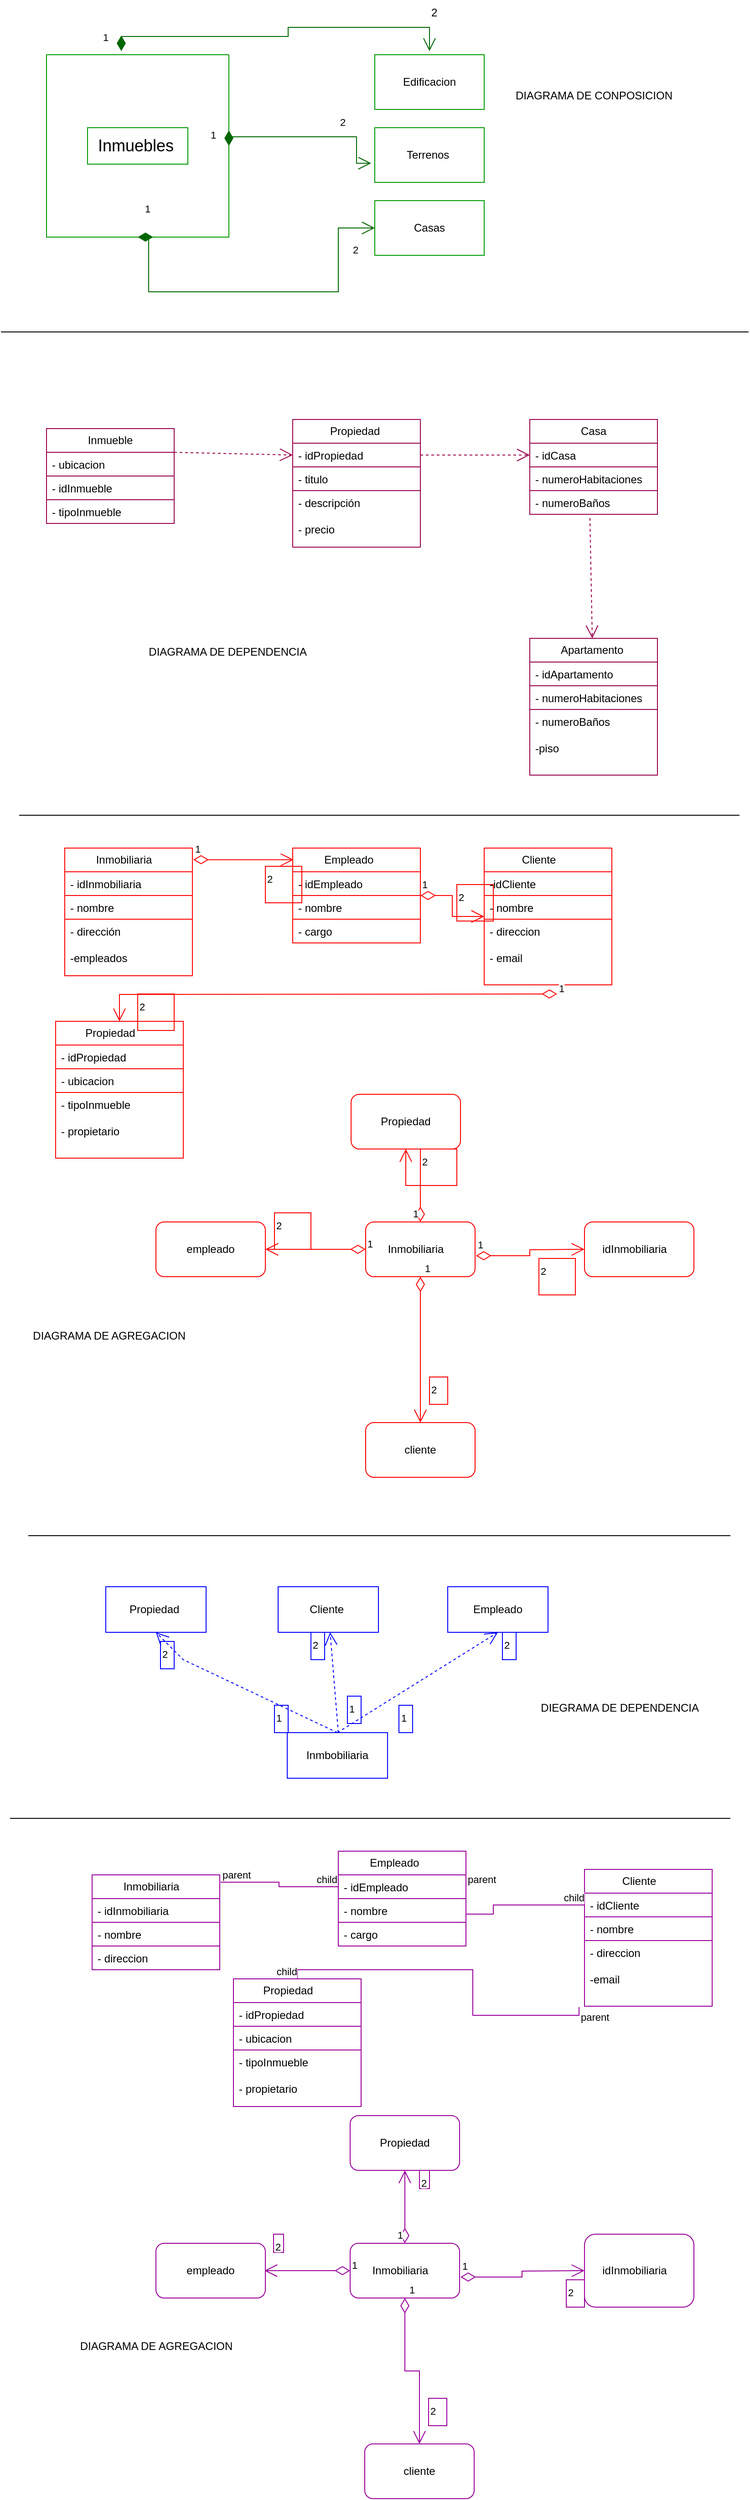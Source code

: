<mxfile version="21.5.2" type="google">
  <diagram name="Página-1" id="6_TzJqCMUs0hPj9omvHc">
    <mxGraphModel grid="1" page="1" gridSize="10" guides="1" tooltips="1" connect="1" arrows="1" fold="1" pageScale="1" pageWidth="827" pageHeight="1169" math="0" shadow="0">
      <root>
        <mxCell id="0" />
        <mxCell id="1" parent="0" />
        <mxCell id="9qOrJQhXBylwTHdZU7yv-4" value="" style="swimlane;startSize=0;fillColor=#FFFFFF;strokeColor=#009900;" vertex="1" parent="1">
          <mxGeometry x="50" y="60" width="200" height="200" as="geometry" />
        </mxCell>
        <mxCell id="9qOrJQhXBylwTHdZU7yv-5" value="&lt;font style=&quot;font-size: 18px;&quot;&gt;Inmuebles&amp;nbsp;&lt;/font&gt;" style="text;html=1;align=center;verticalAlign=middle;resizable=0;points=[];autosize=1;strokeColor=#009900;fillColor=#FFFFFF;" vertex="1" parent="9qOrJQhXBylwTHdZU7yv-4">
          <mxGeometry x="45" y="80" width="110" height="40" as="geometry" />
        </mxCell>
        <mxCell id="9qOrJQhXBylwTHdZU7yv-8" value="Edificacion" style="rounded=0;whiteSpace=wrap;html=1;fillColor=#FFFFFF;strokeColor=#009900;" vertex="1" parent="1">
          <mxGeometry x="410" y="60" width="120" height="60" as="geometry" />
        </mxCell>
        <mxCell id="9qOrJQhXBylwTHdZU7yv-9" value="Terrenos&amp;nbsp;" style="rounded=0;whiteSpace=wrap;html=1;fillColor=#FFFFFF;strokeColor=#009900;" vertex="1" parent="1">
          <mxGeometry x="410" y="140" width="120" height="60" as="geometry" />
        </mxCell>
        <mxCell id="9qOrJQhXBylwTHdZU7yv-11" value="Casas" style="rounded=0;whiteSpace=wrap;html=1;fillColor=#FFFFFF;strokeColor=#009900;" vertex="1" parent="1">
          <mxGeometry x="410" y="220" width="120" height="60" as="geometry" />
        </mxCell>
        <mxCell id="9qOrJQhXBylwTHdZU7yv-14" value="1" style="endArrow=open;html=1;endSize=12;startArrow=diamondThin;startSize=14;startFill=1;edgeStyle=orthogonalEdgeStyle;align=left;verticalAlign=bottom;rounded=0;exitX=0.41;exitY=-0.02;exitDx=0;exitDy=0;exitPerimeter=0;fillColor=#00FF00;strokeColor=#006600;" edge="1" parent="1" source="9qOrJQhXBylwTHdZU7yv-4">
          <mxGeometry x="-0.969" y="22" relative="1" as="geometry">
            <mxPoint x="220" y="50" as="sourcePoint" />
            <mxPoint x="470" y="56" as="targetPoint" />
            <Array as="points">
              <mxPoint x="132" y="40" />
              <mxPoint x="315" y="40" />
              <mxPoint x="315" y="30" />
              <mxPoint x="470" y="30" />
            </Array>
            <mxPoint as="offset" />
          </mxGeometry>
        </mxCell>
        <mxCell id="9qOrJQhXBylwTHdZU7yv-17" value="2" style="text;whiteSpace=wrap;html=1;" vertex="1" parent="1">
          <mxGeometry x="470" width="40" height="40" as="geometry" />
        </mxCell>
        <mxCell id="9qOrJQhXBylwTHdZU7yv-20" value="1" style="endArrow=open;html=1;endSize=12;startArrow=diamondThin;startSize=14;startFill=1;edgeStyle=orthogonalEdgeStyle;align=left;verticalAlign=bottom;rounded=0;exitX=1;exitY=0.5;exitDx=0;exitDy=0;fillColor=#00FF00;strokeColor=#006600;entryX=-0.033;entryY=0.65;entryDx=0;entryDy=0;entryPerimeter=0;" edge="1" parent="1" source="9qOrJQhXBylwTHdZU7yv-4" target="9qOrJQhXBylwTHdZU7yv-9">
          <mxGeometry x="-0.969" y="22" relative="1" as="geometry">
            <mxPoint x="142" y="66" as="sourcePoint" />
            <mxPoint x="480" y="66" as="targetPoint" />
            <Array as="points">
              <mxPoint x="250" y="150" />
              <mxPoint x="390" y="150" />
              <mxPoint x="390" y="179" />
            </Array>
            <mxPoint as="offset" />
          </mxGeometry>
        </mxCell>
        <mxCell id="9qOrJQhXBylwTHdZU7yv-22" value="1" style="endArrow=open;html=1;endSize=12;startArrow=diamondThin;startSize=14;startFill=1;edgeStyle=orthogonalEdgeStyle;align=left;verticalAlign=bottom;rounded=0;exitX=0.5;exitY=1;exitDx=0;exitDy=0;fillColor=#00FF00;strokeColor=#006600;entryX=0;entryY=0.5;entryDx=0;entryDy=0;" edge="1" parent="1" source="9qOrJQhXBylwTHdZU7yv-4" target="9qOrJQhXBylwTHdZU7yv-11">
          <mxGeometry x="-0.969" y="22" relative="1" as="geometry">
            <mxPoint x="162" y="86" as="sourcePoint" />
            <mxPoint x="500" y="86" as="targetPoint" />
            <Array as="points">
              <mxPoint x="162" y="260" />
              <mxPoint x="162" y="320" />
              <mxPoint x="370" y="320" />
              <mxPoint x="370" y="250" />
            </Array>
            <mxPoint as="offset" />
          </mxGeometry>
        </mxCell>
        <mxCell id="9qOrJQhXBylwTHdZU7yv-24" value="&lt;span style=&quot;color: rgb(0, 0, 0); font-family: Helvetica; font-size: 11px; font-style: normal; font-variant-ligatures: normal; font-variant-caps: normal; font-weight: 400; letter-spacing: normal; orphans: 2; text-align: left; text-indent: 0px; text-transform: none; widows: 2; word-spacing: 0px; -webkit-text-stroke-width: 0px; background-color: rgb(255, 255, 255); text-decoration-thickness: initial; text-decoration-style: initial; text-decoration-color: initial; float: none; display: inline !important;&quot;&gt;2&lt;/span&gt;" style="text;whiteSpace=wrap;html=1;" vertex="1" parent="1">
          <mxGeometry x="370" y="120" width="40" height="40" as="geometry" />
        </mxCell>
        <mxCell id="9qOrJQhXBylwTHdZU7yv-25" value="&lt;span style=&quot;color: rgb(0, 0, 0); font-family: Helvetica; font-size: 11px; font-style: normal; font-variant-ligatures: normal; font-variant-caps: normal; font-weight: 400; letter-spacing: normal; orphans: 2; text-align: left; text-indent: 0px; text-transform: none; widows: 2; word-spacing: 0px; -webkit-text-stroke-width: 0px; background-color: rgb(255, 255, 255); text-decoration-thickness: initial; text-decoration-style: initial; text-decoration-color: initial; float: none; display: inline !important;&quot;&gt;2&lt;/span&gt;" style="text;whiteSpace=wrap;html=1;" vertex="1" parent="1">
          <mxGeometry x="384" y="260" width="40" height="40" as="geometry" />
        </mxCell>
        <mxCell id="9qOrJQhXBylwTHdZU7yv-27" value="DIAGRAMA DE CONPOSICION" style="text;html=1;align=center;verticalAlign=middle;resizable=0;points=[];autosize=1;strokeColor=none;fillColor=none;" vertex="1" parent="1">
          <mxGeometry x="550" y="90" width="200" height="30" as="geometry" />
        </mxCell>
        <mxCell id="9qOrJQhXBylwTHdZU7yv-28" value="" style="line;strokeWidth=1;fillColor=none;align=left;verticalAlign=middle;spacingTop=-1;spacingLeft=3;spacingRight=3;rotatable=0;labelPosition=right;points=[];portConstraint=eastwest;strokeColor=inherit;" vertex="1" parent="1">
          <mxGeometry y="360" width="820" height="8" as="geometry" />
        </mxCell>
        <mxCell id="9qOrJQhXBylwTHdZU7yv-30" value="Inmueble" style="swimlane;fontStyle=0;childLayout=stackLayout;horizontal=1;startSize=26;fillColor=none;horizontalStack=0;resizeParent=1;resizeParentMax=0;resizeLast=0;collapsible=1;marginBottom=0;whiteSpace=wrap;html=1;strokeColor=#99004D;" vertex="1" parent="1">
          <mxGeometry x="50" y="470" width="140" height="104" as="geometry" />
        </mxCell>
        <mxCell id="9qOrJQhXBylwTHdZU7yv-31" value="-&amp;nbsp;ubicacion&amp;nbsp; &amp;nbsp; &amp;nbsp; &amp;nbsp;" style="text;strokeColor=#99004D;fillColor=none;align=left;verticalAlign=top;spacingLeft=4;spacingRight=4;overflow=hidden;rotatable=0;points=[[0,0.5],[1,0.5]];portConstraint=eastwest;whiteSpace=wrap;html=1;" vertex="1" parent="9qOrJQhXBylwTHdZU7yv-30">
          <mxGeometry y="26" width="140" height="26" as="geometry" />
        </mxCell>
        <mxCell id="9qOrJQhXBylwTHdZU7yv-32" value="-&amp;nbsp;idInmueble&amp;nbsp; &amp;nbsp; &amp;nbsp;&amp;nbsp;" style="text;strokeColor=#99004D;fillColor=none;align=left;verticalAlign=top;spacingLeft=4;spacingRight=4;overflow=hidden;rotatable=0;points=[[0,0.5],[1,0.5]];portConstraint=eastwest;whiteSpace=wrap;html=1;" vertex="1" parent="9qOrJQhXBylwTHdZU7yv-30">
          <mxGeometry y="52" width="140" height="26" as="geometry" />
        </mxCell>
        <mxCell id="9qOrJQhXBylwTHdZU7yv-33" value="-&amp;nbsp;tipoInmueble&amp;nbsp; &amp;nbsp;&amp;nbsp;" style="text;strokeColor=#99004D;fillColor=none;align=left;verticalAlign=top;spacingLeft=4;spacingRight=4;overflow=hidden;rotatable=0;points=[[0,0.5],[1,0.5]];portConstraint=eastwest;whiteSpace=wrap;html=1;" vertex="1" parent="9qOrJQhXBylwTHdZU7yv-30">
          <mxGeometry y="78" width="140" height="26" as="geometry" />
        </mxCell>
        <mxCell id="9qOrJQhXBylwTHdZU7yv-34" value="Propiedad&amp;nbsp;" style="swimlane;fontStyle=0;childLayout=stackLayout;horizontal=1;startSize=26;fillColor=none;horizontalStack=0;resizeParent=1;resizeParentMax=0;resizeLast=0;collapsible=1;marginBottom=0;whiteSpace=wrap;html=1;strokeColor=#99004D;" vertex="1" parent="1">
          <mxGeometry x="320" y="460" width="140" height="140" as="geometry" />
        </mxCell>
        <mxCell id="9qOrJQhXBylwTHdZU7yv-35" value="- idPropiedad" style="text;strokeColor=#99004D;fillColor=none;align=left;verticalAlign=top;spacingLeft=4;spacingRight=4;overflow=hidden;rotatable=0;points=[[0,0.5],[1,0.5]];portConstraint=eastwest;whiteSpace=wrap;html=1;" vertex="1" parent="9qOrJQhXBylwTHdZU7yv-34">
          <mxGeometry y="26" width="140" height="26" as="geometry" />
        </mxCell>
        <mxCell id="9qOrJQhXBylwTHdZU7yv-36" value="-&amp;nbsp;titulo&amp;nbsp; &amp;nbsp; &amp;nbsp; &amp;nbsp; &amp;nbsp;&amp;nbsp;" style="text;strokeColor=#99004D;fillColor=none;align=left;verticalAlign=top;spacingLeft=4;spacingRight=4;overflow=hidden;rotatable=0;points=[[0,0.5],[1,0.5]];portConstraint=eastwest;whiteSpace=wrap;html=1;" vertex="1" parent="9qOrJQhXBylwTHdZU7yv-34">
          <mxGeometry y="52" width="140" height="26" as="geometry" />
        </mxCell>
        <mxCell id="9qOrJQhXBylwTHdZU7yv-37" value="-&amp;nbsp;descripción&amp;nbsp; &amp;nbsp; &amp;nbsp;&lt;br&gt;&lt;br&gt;- precio" style="text;strokeColor=#99004D;fillColor=none;align=left;verticalAlign=top;spacingLeft=4;spacingRight=4;overflow=hidden;rotatable=0;points=[[0,0.5],[1,0.5]];portConstraint=eastwest;whiteSpace=wrap;html=1;" vertex="1" parent="9qOrJQhXBylwTHdZU7yv-34">
          <mxGeometry y="78" width="140" height="62" as="geometry" />
        </mxCell>
        <mxCell id="9qOrJQhXBylwTHdZU7yv-39" value="Casa" style="swimlane;fontStyle=0;childLayout=stackLayout;horizontal=1;startSize=26;fillColor=none;horizontalStack=0;resizeParent=1;resizeParentMax=0;resizeLast=0;collapsible=1;marginBottom=0;whiteSpace=wrap;html=1;strokeColor=#99004D;" vertex="1" parent="1">
          <mxGeometry x="580" y="460" width="140" height="104" as="geometry" />
        </mxCell>
        <mxCell id="9qOrJQhXBylwTHdZU7yv-40" value="- idCasa" style="text;strokeColor=#99004D;fillColor=none;align=left;verticalAlign=top;spacingLeft=4;spacingRight=4;overflow=hidden;rotatable=0;points=[[0,0.5],[1,0.5]];portConstraint=eastwest;whiteSpace=wrap;html=1;" vertex="1" parent="9qOrJQhXBylwTHdZU7yv-39">
          <mxGeometry y="26" width="140" height="26" as="geometry" />
        </mxCell>
        <mxCell id="9qOrJQhXBylwTHdZU7yv-41" value="-&amp;nbsp;numeroHabitaciones&amp;nbsp;" style="text;strokeColor=#99004D;fillColor=none;align=left;verticalAlign=top;spacingLeft=4;spacingRight=4;overflow=hidden;rotatable=0;points=[[0,0.5],[1,0.5]];portConstraint=eastwest;whiteSpace=wrap;html=1;" vertex="1" parent="9qOrJQhXBylwTHdZU7yv-39">
          <mxGeometry y="52" width="140" height="26" as="geometry" />
        </mxCell>
        <mxCell id="9qOrJQhXBylwTHdZU7yv-42" value="-&amp;nbsp;numeroBaños&amp;nbsp; &amp;nbsp; &amp;nbsp; &amp;nbsp;&amp;nbsp;" style="text;strokeColor=#99004D;fillColor=none;align=left;verticalAlign=top;spacingLeft=4;spacingRight=4;overflow=hidden;rotatable=0;points=[[0,0.5],[1,0.5]];portConstraint=eastwest;whiteSpace=wrap;html=1;" vertex="1" parent="9qOrJQhXBylwTHdZU7yv-39">
          <mxGeometry y="78" width="140" height="26" as="geometry" />
        </mxCell>
        <mxCell id="9qOrJQhXBylwTHdZU7yv-43" value="Apartamento&amp;nbsp;" style="swimlane;fontStyle=0;childLayout=stackLayout;horizontal=1;startSize=26;fillColor=none;horizontalStack=0;resizeParent=1;resizeParentMax=0;resizeLast=0;collapsible=1;marginBottom=0;whiteSpace=wrap;html=1;strokeColor=#99004D;" vertex="1" parent="1">
          <mxGeometry x="580" y="700" width="140" height="150" as="geometry" />
        </mxCell>
        <mxCell id="9qOrJQhXBylwTHdZU7yv-44" value="-&amp;nbsp;idApartamento&amp;nbsp; &amp;nbsp;" style="text;strokeColor=#99004D;fillColor=none;align=left;verticalAlign=top;spacingLeft=4;spacingRight=4;overflow=hidden;rotatable=0;points=[[0,0.5],[1,0.5]];portConstraint=eastwest;whiteSpace=wrap;html=1;" vertex="1" parent="9qOrJQhXBylwTHdZU7yv-43">
          <mxGeometry y="26" width="140" height="26" as="geometry" />
        </mxCell>
        <mxCell id="9qOrJQhXBylwTHdZU7yv-45" value="-&amp;nbsp;numeroHabitaciones&amp;nbsp;" style="text;strokeColor=#99004D;fillColor=none;align=left;verticalAlign=top;spacingLeft=4;spacingRight=4;overflow=hidden;rotatable=0;points=[[0,0.5],[1,0.5]];portConstraint=eastwest;whiteSpace=wrap;html=1;" vertex="1" parent="9qOrJQhXBylwTHdZU7yv-43">
          <mxGeometry y="52" width="140" height="26" as="geometry" />
        </mxCell>
        <mxCell id="9qOrJQhXBylwTHdZU7yv-46" value="-&amp;nbsp;numeroBaños&lt;br&gt;&amp;nbsp; &amp;nbsp; &amp;nbsp; &amp;nbsp;&amp;nbsp;&lt;br&gt;-piso" style="text;strokeColor=#99004D;fillColor=none;align=left;verticalAlign=top;spacingLeft=4;spacingRight=4;overflow=hidden;rotatable=0;points=[[0,0.5],[1,0.5]];portConstraint=eastwest;whiteSpace=wrap;html=1;" vertex="1" parent="9qOrJQhXBylwTHdZU7yv-43">
          <mxGeometry y="78" width="140" height="72" as="geometry" />
        </mxCell>
        <mxCell id="9qOrJQhXBylwTHdZU7yv-47" value="" style="endArrow=open;endSize=12;dashed=1;html=1;rounded=0;exitX=1;exitY=0.25;exitDx=0;exitDy=0;entryX=0;entryY=0.5;entryDx=0;entryDy=0;strokeColor=#99004D;" edge="1" parent="1" source="9qOrJQhXBylwTHdZU7yv-30" target="9qOrJQhXBylwTHdZU7yv-35">
          <mxGeometry width="160" relative="1" as="geometry">
            <mxPoint x="340" y="740" as="sourcePoint" />
            <mxPoint x="500" y="740" as="targetPoint" />
          </mxGeometry>
        </mxCell>
        <mxCell id="9qOrJQhXBylwTHdZU7yv-48" value="" style="endArrow=open;endSize=12;dashed=1;html=1;rounded=0;exitX=1;exitY=0.5;exitDx=0;exitDy=0;entryX=0;entryY=0.5;entryDx=0;entryDy=0;strokeColor=#99004D;" edge="1" parent="1" source="9qOrJQhXBylwTHdZU7yv-35" target="9qOrJQhXBylwTHdZU7yv-40">
          <mxGeometry width="160" relative="1" as="geometry">
            <mxPoint x="200" y="506" as="sourcePoint" />
            <mxPoint x="310" y="550" as="targetPoint" />
          </mxGeometry>
        </mxCell>
        <mxCell id="9qOrJQhXBylwTHdZU7yv-49" value="" style="endArrow=open;endSize=12;dashed=1;html=1;rounded=0;exitX=0.471;exitY=1.154;exitDx=0;exitDy=0;exitPerimeter=0;strokeColor=#99004D;" edge="1" parent="1" source="9qOrJQhXBylwTHdZU7yv-42" target="9qOrJQhXBylwTHdZU7yv-43">
          <mxGeometry width="160" relative="1" as="geometry">
            <mxPoint x="470" y="509" as="sourcePoint" />
            <mxPoint x="590" y="509" as="targetPoint" />
          </mxGeometry>
        </mxCell>
        <mxCell id="9qOrJQhXBylwTHdZU7yv-50" value="DIAGRAMA DE DEPENDENCIA&amp;nbsp;" style="text;html=1;align=center;verticalAlign=middle;resizable=0;points=[];autosize=1;strokeColor=none;fillColor=none;" vertex="1" parent="1">
          <mxGeometry x="150" y="700" width="200" height="30" as="geometry" />
        </mxCell>
        <mxCell id="9qOrJQhXBylwTHdZU7yv-51" value="" style="line;strokeWidth=1;fillColor=none;align=left;verticalAlign=middle;spacingTop=-1;spacingLeft=3;spacingRight=3;rotatable=0;labelPosition=right;points=[];portConstraint=eastwest;strokeColor=inherit;" vertex="1" parent="1">
          <mxGeometry x="20" y="890" width="790" height="8" as="geometry" />
        </mxCell>
        <mxCell id="9qOrJQhXBylwTHdZU7yv-52" value="Inmobiliaria&amp;nbsp; &amp;nbsp;" style="swimlane;fontStyle=0;childLayout=stackLayout;horizontal=1;startSize=26;fillColor=none;horizontalStack=0;resizeParent=1;resizeParentMax=0;resizeLast=0;collapsible=1;marginBottom=0;whiteSpace=wrap;html=1;strokeColor=#FF0000;" vertex="1" parent="1">
          <mxGeometry x="70" y="930" width="140" height="140" as="geometry" />
        </mxCell>
        <mxCell id="9qOrJQhXBylwTHdZU7yv-53" value="-&amp;nbsp;idInmobiliaria&amp;nbsp;&amp;nbsp;" style="text;strokeColor=#FF0000;fillColor=none;align=left;verticalAlign=top;spacingLeft=4;spacingRight=4;overflow=hidden;rotatable=0;points=[[0,0.5],[1,0.5]];portConstraint=eastwest;whiteSpace=wrap;html=1;" vertex="1" parent="9qOrJQhXBylwTHdZU7yv-52">
          <mxGeometry y="26" width="140" height="26" as="geometry" />
        </mxCell>
        <mxCell id="9qOrJQhXBylwTHdZU7yv-54" value="-&amp;nbsp;nombre&amp;nbsp; &amp;nbsp; &amp;nbsp; &amp;nbsp; &amp;nbsp;&amp;nbsp;" style="text;strokeColor=#FF0000;fillColor=none;align=left;verticalAlign=top;spacingLeft=4;spacingRight=4;overflow=hidden;rotatable=0;points=[[0,0.5],[1,0.5]];portConstraint=eastwest;whiteSpace=wrap;html=1;" vertex="1" parent="9qOrJQhXBylwTHdZU7yv-52">
          <mxGeometry y="52" width="140" height="26" as="geometry" />
        </mxCell>
        <mxCell id="9qOrJQhXBylwTHdZU7yv-55" value="-&amp;nbsp;dirección&amp;nbsp; &amp;nbsp;&lt;br&gt;&lt;br&gt;-empleados&amp;nbsp; &amp;nbsp;&amp;nbsp;" style="text;strokeColor=#FF0000;fillColor=none;align=left;verticalAlign=top;spacingLeft=4;spacingRight=4;overflow=hidden;rotatable=0;points=[[0,0.5],[1,0.5]];portConstraint=eastwest;whiteSpace=wrap;html=1;" vertex="1" parent="9qOrJQhXBylwTHdZU7yv-52">
          <mxGeometry y="78" width="140" height="62" as="geometry" />
        </mxCell>
        <mxCell id="9qOrJQhXBylwTHdZU7yv-56" value="Empleado&amp;nbsp; &amp;nbsp; &amp;nbsp;" style="swimlane;fontStyle=0;childLayout=stackLayout;horizontal=1;startSize=26;fillColor=none;horizontalStack=0;resizeParent=1;resizeParentMax=0;resizeLast=0;collapsible=1;marginBottom=0;whiteSpace=wrap;html=1;strokeColor=#FF0000;" vertex="1" parent="1">
          <mxGeometry x="320" y="930" width="140" height="104" as="geometry" />
        </mxCell>
        <mxCell id="9qOrJQhXBylwTHdZU7yv-57" value="-&amp;nbsp;idEmpleado&amp;nbsp; &amp;nbsp; &amp;nbsp;&amp;nbsp;" style="text;strokeColor=#FF0000;fillColor=none;align=left;verticalAlign=top;spacingLeft=4;spacingRight=4;overflow=hidden;rotatable=0;points=[[0,0.5],[1,0.5]];portConstraint=eastwest;whiteSpace=wrap;html=1;" vertex="1" parent="9qOrJQhXBylwTHdZU7yv-56">
          <mxGeometry y="26" width="140" height="26" as="geometry" />
        </mxCell>
        <mxCell id="9qOrJQhXBylwTHdZU7yv-58" value="- nombre" style="text;strokeColor=#FF0000;fillColor=none;align=left;verticalAlign=top;spacingLeft=4;spacingRight=4;overflow=hidden;rotatable=0;points=[[0,0.5],[1,0.5]];portConstraint=eastwest;whiteSpace=wrap;html=1;" vertex="1" parent="9qOrJQhXBylwTHdZU7yv-56">
          <mxGeometry y="52" width="140" height="26" as="geometry" />
        </mxCell>
        <mxCell id="9qOrJQhXBylwTHdZU7yv-59" value="- cargo&amp;nbsp;" style="text;strokeColor=#FF0000;fillColor=none;align=left;verticalAlign=top;spacingLeft=4;spacingRight=4;overflow=hidden;rotatable=0;points=[[0,0.5],[1,0.5]];portConstraint=eastwest;whiteSpace=wrap;html=1;" vertex="1" parent="9qOrJQhXBylwTHdZU7yv-56">
          <mxGeometry y="78" width="140" height="26" as="geometry" />
        </mxCell>
        <mxCell id="9qOrJQhXBylwTHdZU7yv-60" value="Cliente&amp;nbsp; &amp;nbsp; &amp;nbsp;&amp;nbsp;" style="swimlane;fontStyle=0;childLayout=stackLayout;horizontal=1;startSize=26;fillColor=none;horizontalStack=0;resizeParent=1;resizeParentMax=0;resizeLast=0;collapsible=1;marginBottom=0;whiteSpace=wrap;html=1;strokeColor=#FF0000;" vertex="1" parent="1">
          <mxGeometry x="530" y="930" width="140" height="150" as="geometry" />
        </mxCell>
        <mxCell id="9qOrJQhXBylwTHdZU7yv-61" value="-idCliente&amp;nbsp; &amp;nbsp; &amp;nbsp; &amp;nbsp;" style="text;strokeColor=#FF0000;fillColor=none;align=left;verticalAlign=top;spacingLeft=4;spacingRight=4;overflow=hidden;rotatable=0;points=[[0,0.5],[1,0.5]];portConstraint=eastwest;whiteSpace=wrap;html=1;" vertex="1" parent="9qOrJQhXBylwTHdZU7yv-60">
          <mxGeometry y="26" width="140" height="26" as="geometry" />
        </mxCell>
        <mxCell id="9qOrJQhXBylwTHdZU7yv-62" value="- nombre" style="text;strokeColor=#FF0000;fillColor=none;align=left;verticalAlign=top;spacingLeft=4;spacingRight=4;overflow=hidden;rotatable=0;points=[[0,0.5],[1,0.5]];portConstraint=eastwest;whiteSpace=wrap;html=1;" vertex="1" parent="9qOrJQhXBylwTHdZU7yv-60">
          <mxGeometry y="52" width="140" height="26" as="geometry" />
        </mxCell>
        <mxCell id="9qOrJQhXBylwTHdZU7yv-63" value="- direccion&lt;br&gt;&lt;br&gt;- email" style="text;strokeColor=#FF0000;fillColor=none;align=left;verticalAlign=top;spacingLeft=4;spacingRight=4;overflow=hidden;rotatable=0;points=[[0,0.5],[1,0.5]];portConstraint=eastwest;whiteSpace=wrap;html=1;" vertex="1" parent="9qOrJQhXBylwTHdZU7yv-60">
          <mxGeometry y="78" width="140" height="72" as="geometry" />
        </mxCell>
        <mxCell id="9qOrJQhXBylwTHdZU7yv-64" value="Propiedad&amp;nbsp; &amp;nbsp; &amp;nbsp;&amp;nbsp;" style="swimlane;fontStyle=0;childLayout=stackLayout;horizontal=1;startSize=26;fillColor=none;horizontalStack=0;resizeParent=1;resizeParentMax=0;resizeLast=0;collapsible=1;marginBottom=0;whiteSpace=wrap;html=1;strokeColor=#FF0000;" vertex="1" parent="1">
          <mxGeometry x="60" y="1120" width="140" height="150" as="geometry" />
        </mxCell>
        <mxCell id="9qOrJQhXBylwTHdZU7yv-65" value="-&amp;nbsp;idPropiedad&amp;nbsp; &amp;nbsp; &amp;nbsp;" style="text;strokeColor=#FF0000;fillColor=none;align=left;verticalAlign=top;spacingLeft=4;spacingRight=4;overflow=hidden;rotatable=0;points=[[0,0.5],[1,0.5]];portConstraint=eastwest;whiteSpace=wrap;html=1;" vertex="1" parent="9qOrJQhXBylwTHdZU7yv-64">
          <mxGeometry y="26" width="140" height="26" as="geometry" />
        </mxCell>
        <mxCell id="9qOrJQhXBylwTHdZU7yv-66" value="-&amp;nbsp;ubicacion&amp;nbsp; &amp;nbsp; &amp;nbsp; &amp;nbsp;" style="text;strokeColor=#FF0000;fillColor=none;align=left;verticalAlign=top;spacingLeft=4;spacingRight=4;overflow=hidden;rotatable=0;points=[[0,0.5],[1,0.5]];portConstraint=eastwest;whiteSpace=wrap;html=1;" vertex="1" parent="9qOrJQhXBylwTHdZU7yv-64">
          <mxGeometry y="52" width="140" height="26" as="geometry" />
        </mxCell>
        <mxCell id="9qOrJQhXBylwTHdZU7yv-67" value="-&amp;nbsp;tipoInmueble&amp;nbsp; &amp;nbsp;&amp;nbsp;&lt;br&gt;&lt;br&gt;-&amp;nbsp;propietario&amp;nbsp; &amp;nbsp; &amp;nbsp;" style="text;strokeColor=#FF0000;fillColor=none;align=left;verticalAlign=top;spacingLeft=4;spacingRight=4;overflow=hidden;rotatable=0;points=[[0,0.5],[1,0.5]];portConstraint=eastwest;whiteSpace=wrap;html=1;" vertex="1" parent="9qOrJQhXBylwTHdZU7yv-64">
          <mxGeometry y="78" width="140" height="72" as="geometry" />
        </mxCell>
        <mxCell id="9qOrJQhXBylwTHdZU7yv-68" value="Inmobiliaria&amp;nbsp; &amp;nbsp;" style="rounded=1;whiteSpace=wrap;html=1;strokeColor=#FF0000;" vertex="1" parent="1">
          <mxGeometry x="400" y="1340" width="120" height="60" as="geometry" />
        </mxCell>
        <mxCell id="9qOrJQhXBylwTHdZU7yv-69" value="empleado" style="rounded=1;whiteSpace=wrap;html=1;strokeColor=#FF0000;" vertex="1" parent="1">
          <mxGeometry x="170" y="1340" width="120" height="60" as="geometry" />
        </mxCell>
        <mxCell id="9qOrJQhXBylwTHdZU7yv-70" value="Propiedad" style="rounded=1;whiteSpace=wrap;html=1;strokeColor=#FF0000;" vertex="1" parent="1">
          <mxGeometry x="384" y="1200" width="120" height="60" as="geometry" />
        </mxCell>
        <mxCell id="9qOrJQhXBylwTHdZU7yv-71" value="cliente" style="rounded=1;whiteSpace=wrap;html=1;strokeColor=#FF0000;" vertex="1" parent="1">
          <mxGeometry x="400" y="1560" width="120" height="60" as="geometry" />
        </mxCell>
        <mxCell id="9qOrJQhXBylwTHdZU7yv-72" value="idInmobiliaria&amp;nbsp; &amp;nbsp;" style="rounded=1;whiteSpace=wrap;html=1;strokeColor=#FF0000;" vertex="1" parent="1">
          <mxGeometry x="640" y="1340" width="120" height="60" as="geometry" />
        </mxCell>
        <mxCell id="9qOrJQhXBylwTHdZU7yv-74" value="1" style="endArrow=open;html=1;endSize=12;startArrow=diamondThin;startSize=14;startFill=0;edgeStyle=orthogonalEdgeStyle;align=left;verticalAlign=bottom;rounded=0;entryX=0.5;entryY=1;entryDx=0;entryDy=0;exitX=0.5;exitY=0;exitDx=0;exitDy=0;strokeColor=#FF0000;" edge="1" parent="1" source="9qOrJQhXBylwTHdZU7yv-68" target="9qOrJQhXBylwTHdZU7yv-70">
          <mxGeometry x="-1" y="10" relative="1" as="geometry">
            <mxPoint x="460" y="1330" as="sourcePoint" />
            <mxPoint x="410" y="1380" as="targetPoint" />
            <mxPoint as="offset" />
          </mxGeometry>
        </mxCell>
        <mxCell id="9qOrJQhXBylwTHdZU7yv-75" value="1" style="endArrow=open;html=1;endSize=12;startArrow=diamondThin;startSize=14;startFill=0;edgeStyle=orthogonalEdgeStyle;align=left;verticalAlign=bottom;rounded=0;exitX=0.5;exitY=1;exitDx=0;exitDy=0;entryX=0.5;entryY=0;entryDx=0;entryDy=0;strokeColor=#FF0000;" edge="1" parent="1" source="9qOrJQhXBylwTHdZU7yv-68" target="9qOrJQhXBylwTHdZU7yv-71">
          <mxGeometry x="-1" y="3" relative="1" as="geometry">
            <mxPoint x="310" y="1405" as="sourcePoint" />
            <mxPoint x="460" y="1490" as="targetPoint" />
          </mxGeometry>
        </mxCell>
        <mxCell id="9qOrJQhXBylwTHdZU7yv-76" value="1" style="endArrow=open;html=1;endSize=12;startArrow=diamondThin;startSize=14;startFill=0;edgeStyle=orthogonalEdgeStyle;align=left;verticalAlign=bottom;rounded=0;exitX=1.008;exitY=0.617;exitDx=0;exitDy=0;exitPerimeter=0;strokeColor=#FF0000;" edge="1" parent="1" source="9qOrJQhXBylwTHdZU7yv-68">
          <mxGeometry x="-1" y="3" relative="1" as="geometry">
            <mxPoint x="320" y="1415" as="sourcePoint" />
            <mxPoint x="640" y="1370" as="targetPoint" />
          </mxGeometry>
        </mxCell>
        <mxCell id="9qOrJQhXBylwTHdZU7yv-78" value="&lt;span style=&quot;font-size: 11px; background-color: rgb(255, 255, 255);&quot;&gt;2&lt;/span&gt;" style="text;whiteSpace=wrap;html=1;strokeColor=#FF0000;" vertex="1" parent="1">
          <mxGeometry x="300" y="1330" width="40" height="40" as="geometry" />
        </mxCell>
        <mxCell id="9qOrJQhXBylwTHdZU7yv-79" value="&lt;span style=&quot;color: rgb(0, 0, 0); font-family: Helvetica; font-size: 11px; font-style: normal; font-variant-ligatures: normal; font-variant-caps: normal; font-weight: 400; letter-spacing: normal; orphans: 2; text-align: left; text-indent: 0px; text-transform: none; widows: 2; word-spacing: 0px; -webkit-text-stroke-width: 0px; background-color: rgb(255, 255, 255); text-decoration-thickness: initial; text-decoration-style: initial; text-decoration-color: initial; float: none; display: inline !important;&quot;&gt;2&lt;/span&gt;" style="text;whiteSpace=wrap;html=1;strokeColor=#FF0000;" vertex="1" parent="1">
          <mxGeometry x="460" y="1260" width="40" height="40" as="geometry" />
        </mxCell>
        <mxCell id="9qOrJQhXBylwTHdZU7yv-80" value="1" style="endArrow=open;html=1;endSize=12;startArrow=diamondThin;startSize=14;startFill=0;edgeStyle=orthogonalEdgeStyle;align=left;verticalAlign=bottom;rounded=0;entryX=1;entryY=0.5;entryDx=0;entryDy=0;exitX=0;exitY=0.5;exitDx=0;exitDy=0;strokeColor=#FF0000;" edge="1" parent="1" source="9qOrJQhXBylwTHdZU7yv-68" target="9qOrJQhXBylwTHdZU7yv-69">
          <mxGeometry x="-1" y="3" relative="1" as="geometry">
            <mxPoint x="380" y="1370" as="sourcePoint" />
            <mxPoint x="470" y="1570" as="targetPoint" />
          </mxGeometry>
        </mxCell>
        <mxCell id="9qOrJQhXBylwTHdZU7yv-82" value="&lt;span style=&quot;font-size: 11px; background-color: rgb(255, 255, 255);&quot;&gt;2&lt;/span&gt;" style="text;whiteSpace=wrap;html=1;strokeColor=#FF0000;" vertex="1" parent="1">
          <mxGeometry x="470" y="1510" width="20" height="30" as="geometry" />
        </mxCell>
        <mxCell id="9qOrJQhXBylwTHdZU7yv-83" value="&lt;span style=&quot;font-size: 11px; background-color: rgb(255, 255, 255);&quot;&gt;2&lt;/span&gt;" style="text;whiteSpace=wrap;html=1;strokeColor=#FF0000;" vertex="1" parent="1">
          <mxGeometry x="590" y="1380" width="40" height="40" as="geometry" />
        </mxCell>
        <mxCell id="9qOrJQhXBylwTHdZU7yv-85" value="1" style="endArrow=open;html=1;endSize=12;startArrow=diamondThin;startSize=14;startFill=0;edgeStyle=orthogonalEdgeStyle;align=left;verticalAlign=bottom;rounded=0;exitX=1.007;exitY=0.091;exitDx=0;exitDy=0;exitPerimeter=0;entryX=0.007;entryY=0.123;entryDx=0;entryDy=0;entryPerimeter=0;strokeColor=#FF0000;" edge="1" parent="1" source="9qOrJQhXBylwTHdZU7yv-52" target="9qOrJQhXBylwTHdZU7yv-56">
          <mxGeometry x="-1" y="3" relative="1" as="geometry">
            <mxPoint x="510" y="1050" as="sourcePoint" />
            <mxPoint x="670" y="1050" as="targetPoint" />
          </mxGeometry>
        </mxCell>
        <mxCell id="9qOrJQhXBylwTHdZU7yv-86" value="&lt;span style=&quot;color: rgb(0, 0, 0); font-family: Helvetica; font-size: 11px; font-style: normal; font-variant-ligatures: normal; font-variant-caps: normal; font-weight: 400; letter-spacing: normal; orphans: 2; text-align: left; text-indent: 0px; text-transform: none; widows: 2; word-spacing: 0px; -webkit-text-stroke-width: 0px; background-color: rgb(255, 255, 255); text-decoration-thickness: initial; text-decoration-style: initial; text-decoration-color: initial; float: none; display: inline !important;&quot;&gt;2&lt;/span&gt;" style="text;whiteSpace=wrap;html=1;strokeColor=#FF0000;" vertex="1" parent="1">
          <mxGeometry x="290" y="950" width="40" height="40" as="geometry" />
        </mxCell>
        <mxCell id="9qOrJQhXBylwTHdZU7yv-89" value="1" style="endArrow=open;html=1;endSize=12;startArrow=diamondThin;startSize=14;startFill=0;edgeStyle=orthogonalEdgeStyle;align=left;verticalAlign=bottom;rounded=0;strokeColor=#FF0000;" edge="1" parent="1" source="9qOrJQhXBylwTHdZU7yv-56" target="9qOrJQhXBylwTHdZU7yv-60">
          <mxGeometry x="-1" y="3" relative="1" as="geometry">
            <mxPoint x="480" y="950" as="sourcePoint" />
            <mxPoint x="331" y="953" as="targetPoint" />
          </mxGeometry>
        </mxCell>
        <mxCell id="9qOrJQhXBylwTHdZU7yv-90" value="&lt;span style=&quot;color: rgb(0, 0, 0); font-family: Helvetica; font-size: 11px; font-style: normal; font-variant-ligatures: normal; font-variant-caps: normal; font-weight: 400; letter-spacing: normal; orphans: 2; text-align: left; text-indent: 0px; text-transform: none; widows: 2; word-spacing: 0px; -webkit-text-stroke-width: 0px; background-color: rgb(255, 255, 255); text-decoration-thickness: initial; text-decoration-style: initial; text-decoration-color: initial; float: none; display: inline !important;&quot;&gt;2&lt;/span&gt;" style="text;whiteSpace=wrap;html=1;strokeColor=#FF0000;" vertex="1" parent="1">
          <mxGeometry x="500" y="970" width="40" height="40" as="geometry" />
        </mxCell>
        <mxCell id="9qOrJQhXBylwTHdZU7yv-91" value="1" style="endArrow=open;html=1;endSize=12;startArrow=diamondThin;startSize=14;startFill=0;edgeStyle=orthogonalEdgeStyle;align=left;verticalAlign=bottom;rounded=0;entryX=0.5;entryY=0;entryDx=0;entryDy=0;strokeColor=#FF0000;" edge="1" parent="1" target="9qOrJQhXBylwTHdZU7yv-64">
          <mxGeometry x="-1" y="3" relative="1" as="geometry">
            <mxPoint x="610" y="1090" as="sourcePoint" />
            <mxPoint x="331" y="953" as="targetPoint" />
          </mxGeometry>
        </mxCell>
        <mxCell id="9qOrJQhXBylwTHdZU7yv-92" value="&lt;span style=&quot;color: rgb(0, 0, 0); font-family: Helvetica; font-size: 11px; font-style: normal; font-variant-ligatures: normal; font-variant-caps: normal; font-weight: 400; letter-spacing: normal; orphans: 2; text-align: left; text-indent: 0px; text-transform: none; widows: 2; word-spacing: 0px; -webkit-text-stroke-width: 0px; background-color: rgb(255, 255, 255); text-decoration-thickness: initial; text-decoration-style: initial; text-decoration-color: initial; float: none; display: inline !important;&quot;&gt;2&lt;/span&gt;" style="text;whiteSpace=wrap;html=1;strokeColor=#FF0000;" vertex="1" parent="1">
          <mxGeometry x="150" y="1090" width="40" height="40" as="geometry" />
        </mxCell>
        <mxCell id="9qOrJQhXBylwTHdZU7yv-93" value="DIAGRAMA DE AGREGACION&amp;nbsp;" style="text;html=1;align=center;verticalAlign=middle;resizable=0;points=[];autosize=1;strokeColor=none;fillColor=none;" vertex="1" parent="1">
          <mxGeometry x="25" y="1450" width="190" height="30" as="geometry" />
        </mxCell>
        <mxCell id="9qOrJQhXBylwTHdZU7yv-94" value="" style="line;strokeWidth=1;fillColor=none;align=left;verticalAlign=middle;spacingTop=-1;spacingLeft=3;spacingRight=3;rotatable=0;labelPosition=right;points=[];portConstraint=eastwest;strokeColor=inherit;" vertex="1" parent="1">
          <mxGeometry x="30" y="1680" width="770" height="8" as="geometry" />
        </mxCell>
        <mxCell id="9qOrJQhXBylwTHdZU7yv-96" value="Cliente&amp;nbsp;" style="html=1;whiteSpace=wrap;strokeColor=#0000FF;" vertex="1" parent="1">
          <mxGeometry x="304" y="1740" width="110" height="50" as="geometry" />
        </mxCell>
        <mxCell id="9qOrJQhXBylwTHdZU7yv-98" value="Empleado" style="html=1;whiteSpace=wrap;strokeColor=#0000FF;" vertex="1" parent="1">
          <mxGeometry x="490" y="1740" width="110" height="50" as="geometry" />
        </mxCell>
        <mxCell id="9qOrJQhXBylwTHdZU7yv-99" value="Inmbobiliaria" style="html=1;whiteSpace=wrap;strokeColor=#0000FF;" vertex="1" parent="1">
          <mxGeometry x="314" y="1900" width="110" height="50" as="geometry" />
        </mxCell>
        <mxCell id="9qOrJQhXBylwTHdZU7yv-101" value="Propiedad&amp;nbsp;" style="html=1;whiteSpace=wrap;strokeColor=#0000FF;" vertex="1" parent="1">
          <mxGeometry x="115" y="1740" width="110" height="50" as="geometry" />
        </mxCell>
        <mxCell id="9qOrJQhXBylwTHdZU7yv-102" value="" style="endArrow=open;endSize=12;dashed=1;html=1;rounded=0;exitX=0.5;exitY=0;exitDx=0;exitDy=0;entryX=0.5;entryY=1;entryDx=0;entryDy=0;strokeColor=#0000FF;" edge="1" parent="1" source="9qOrJQhXBylwTHdZU7yv-99" target="9qOrJQhXBylwTHdZU7yv-101">
          <mxGeometry width="160" relative="1" as="geometry">
            <mxPoint x="510" y="1910" as="sourcePoint" />
            <mxPoint x="670" y="1910" as="targetPoint" />
            <Array as="points">
              <mxPoint x="200" y="1820" />
            </Array>
          </mxGeometry>
        </mxCell>
        <mxCell id="9qOrJQhXBylwTHdZU7yv-103" value="" style="endArrow=open;endSize=12;dashed=1;html=1;rounded=0;strokeColor=#0000FF;" edge="1" parent="1" target="9qOrJQhXBylwTHdZU7yv-96">
          <mxGeometry width="160" relative="1" as="geometry">
            <mxPoint x="370" y="1900" as="sourcePoint" />
            <mxPoint x="180" y="1800" as="targetPoint" />
          </mxGeometry>
        </mxCell>
        <mxCell id="9qOrJQhXBylwTHdZU7yv-104" value="" style="endArrow=open;endSize=12;dashed=1;html=1;rounded=0;entryX=0.5;entryY=1;entryDx=0;entryDy=0;exitX=0.5;exitY=0;exitDx=0;exitDy=0;strokeColor=#0000FF;" edge="1" parent="1" source="9qOrJQhXBylwTHdZU7yv-99" target="9qOrJQhXBylwTHdZU7yv-98">
          <mxGeometry width="160" relative="1" as="geometry">
            <mxPoint x="380" y="1870" as="sourcePoint" />
            <mxPoint x="190" y="1810" as="targetPoint" />
          </mxGeometry>
        </mxCell>
        <mxCell id="9qOrJQhXBylwTHdZU7yv-106" value="&lt;span style=&quot;font-size: 11px; background-color: rgb(255, 255, 255);&quot;&gt;2&lt;/span&gt;" style="text;whiteSpace=wrap;html=1;strokeColor=#0000FF;" vertex="1" parent="1">
          <mxGeometry x="175" y="1800" width="15" height="30" as="geometry" />
        </mxCell>
        <mxCell id="9qOrJQhXBylwTHdZU7yv-107" value="&lt;span style=&quot;font-size: 11px; background-color: rgb(255, 255, 255);&quot;&gt;2&lt;/span&gt;" style="text;whiteSpace=wrap;html=1;strokeColor=#0000FF;" vertex="1" parent="1">
          <mxGeometry x="340" y="1790" width="15" height="30" as="geometry" />
        </mxCell>
        <mxCell id="9qOrJQhXBylwTHdZU7yv-109" value="&lt;span style=&quot;font-size: 11px; background-color: rgb(255, 255, 255);&quot;&gt;2&lt;/span&gt;" style="text;whiteSpace=wrap;html=1;strokeColor=#0000FF;" vertex="1" parent="1">
          <mxGeometry x="550" y="1790" width="15" height="30" as="geometry" />
        </mxCell>
        <mxCell id="9qOrJQhXBylwTHdZU7yv-110" value="&lt;span style=&quot;font-size: 11px; background-color: rgb(255, 255, 255);&quot;&gt;1&lt;/span&gt;" style="text;whiteSpace=wrap;html=1;strokeColor=#0000FF;" vertex="1" parent="1">
          <mxGeometry x="436.5" y="1870" width="15" height="30" as="geometry" />
        </mxCell>
        <mxCell id="9qOrJQhXBylwTHdZU7yv-111" value="&lt;span style=&quot;font-size: 11px; background-color: rgb(255, 255, 255);&quot;&gt;1&lt;/span&gt;" style="text;whiteSpace=wrap;html=1;strokeColor=#0000FF;" vertex="1" parent="1">
          <mxGeometry x="380" y="1860" width="15" height="30" as="geometry" />
        </mxCell>
        <mxCell id="9qOrJQhXBylwTHdZU7yv-112" value="&lt;span style=&quot;font-size: 11px; background-color: rgb(255, 255, 255);&quot;&gt;1&lt;/span&gt;" style="text;whiteSpace=wrap;html=1;strokeColor=#0000FF;" vertex="1" parent="1">
          <mxGeometry x="300" y="1870" width="15" height="30" as="geometry" />
        </mxCell>
        <mxCell id="9qOrJQhXBylwTHdZU7yv-113" value="DIEGRAMA DE DEPENDENCIA&amp;nbsp;" style="text;html=1;align=center;verticalAlign=middle;resizable=0;points=[];autosize=1;strokeColor=none;fillColor=none;" vertex="1" parent="1">
          <mxGeometry x="580" y="1858" width="200" height="30" as="geometry" />
        </mxCell>
        <mxCell id="9qOrJQhXBylwTHdZU7yv-114" value="" style="line;strokeWidth=1;fillColor=none;align=left;verticalAlign=middle;spacingTop=-1;spacingLeft=3;spacingRight=3;rotatable=0;labelPosition=right;points=[];portConstraint=eastwest;strokeColor=inherit;" vertex="1" parent="1">
          <mxGeometry x="10" y="1990" width="790" height="8" as="geometry" />
        </mxCell>
        <mxCell id="9qOrJQhXBylwTHdZU7yv-115" value="Inmobiliaria&amp;nbsp; &amp;nbsp;" style="swimlane;fontStyle=0;childLayout=stackLayout;horizontal=1;startSize=26;fillColor=none;horizontalStack=0;resizeParent=1;resizeParentMax=0;resizeLast=0;collapsible=1;marginBottom=0;whiteSpace=wrap;html=1;strokeColor=#990099;" vertex="1" parent="1">
          <mxGeometry x="100" y="2056" width="140" height="104" as="geometry" />
        </mxCell>
        <mxCell id="9qOrJQhXBylwTHdZU7yv-116" value="-&amp;nbsp;idInmobiliaria&amp;nbsp;&amp;nbsp;" style="text;strokeColor=#990099;fillColor=none;align=left;verticalAlign=top;spacingLeft=4;spacingRight=4;overflow=hidden;rotatable=0;points=[[0,0.5],[1,0.5]];portConstraint=eastwest;whiteSpace=wrap;html=1;" vertex="1" parent="9qOrJQhXBylwTHdZU7yv-115">
          <mxGeometry y="26" width="140" height="26" as="geometry" />
        </mxCell>
        <mxCell id="9qOrJQhXBylwTHdZU7yv-117" value="- nombre" style="text;strokeColor=#990099;fillColor=none;align=left;verticalAlign=top;spacingLeft=4;spacingRight=4;overflow=hidden;rotatable=0;points=[[0,0.5],[1,0.5]];portConstraint=eastwest;whiteSpace=wrap;html=1;" vertex="1" parent="9qOrJQhXBylwTHdZU7yv-115">
          <mxGeometry y="52" width="140" height="26" as="geometry" />
        </mxCell>
        <mxCell id="9qOrJQhXBylwTHdZU7yv-118" value="- direccion&amp;nbsp;" style="text;strokeColor=#990099;fillColor=none;align=left;verticalAlign=top;spacingLeft=4;spacingRight=4;overflow=hidden;rotatable=0;points=[[0,0.5],[1,0.5]];portConstraint=eastwest;whiteSpace=wrap;html=1;" vertex="1" parent="9qOrJQhXBylwTHdZU7yv-115">
          <mxGeometry y="78" width="140" height="26" as="geometry" />
        </mxCell>
        <mxCell id="9qOrJQhXBylwTHdZU7yv-119" value="Empleado&amp;nbsp; &amp;nbsp; &amp;nbsp;" style="swimlane;fontStyle=0;childLayout=stackLayout;horizontal=1;startSize=26;fillColor=none;horizontalStack=0;resizeParent=1;resizeParentMax=0;resizeLast=0;collapsible=1;marginBottom=0;whiteSpace=wrap;html=1;strokeColor=#990099;" vertex="1" parent="1">
          <mxGeometry x="370" y="2030" width="140" height="104" as="geometry" />
        </mxCell>
        <mxCell id="9qOrJQhXBylwTHdZU7yv-120" value="-&amp;nbsp;idEmpleado&amp;nbsp; &amp;nbsp; &amp;nbsp;&amp;nbsp;" style="text;strokeColor=#990099;fillColor=none;align=left;verticalAlign=top;spacingLeft=4;spacingRight=4;overflow=hidden;rotatable=0;points=[[0,0.5],[1,0.5]];portConstraint=eastwest;whiteSpace=wrap;html=1;" vertex="1" parent="9qOrJQhXBylwTHdZU7yv-119">
          <mxGeometry y="26" width="140" height="26" as="geometry" />
        </mxCell>
        <mxCell id="9qOrJQhXBylwTHdZU7yv-121" value="-&amp;nbsp;nombre&amp;nbsp; &amp;nbsp; &amp;nbsp; &amp;nbsp; &amp;nbsp;&amp;nbsp;" style="text;strokeColor=#990099;fillColor=none;align=left;verticalAlign=top;spacingLeft=4;spacingRight=4;overflow=hidden;rotatable=0;points=[[0,0.5],[1,0.5]];portConstraint=eastwest;whiteSpace=wrap;html=1;" vertex="1" parent="9qOrJQhXBylwTHdZU7yv-119">
          <mxGeometry y="52" width="140" height="26" as="geometry" />
        </mxCell>
        <mxCell id="9qOrJQhXBylwTHdZU7yv-122" value="-&amp;nbsp;cargo&amp;nbsp; &amp;nbsp; &amp;nbsp; &amp;nbsp; &amp;nbsp; &amp;nbsp;" style="text;strokeColor=#990099;fillColor=none;align=left;verticalAlign=top;spacingLeft=4;spacingRight=4;overflow=hidden;rotatable=0;points=[[0,0.5],[1,0.5]];portConstraint=eastwest;whiteSpace=wrap;html=1;" vertex="1" parent="9qOrJQhXBylwTHdZU7yv-119">
          <mxGeometry y="78" width="140" height="26" as="geometry" />
        </mxCell>
        <mxCell id="9qOrJQhXBylwTHdZU7yv-123" value="Cliente&amp;nbsp; &amp;nbsp; &amp;nbsp;&amp;nbsp;" style="swimlane;fontStyle=0;childLayout=stackLayout;horizontal=1;startSize=26;fillColor=none;horizontalStack=0;resizeParent=1;resizeParentMax=0;resizeLast=0;collapsible=1;marginBottom=0;whiteSpace=wrap;html=1;strokeColor=#990099;" vertex="1" parent="1">
          <mxGeometry x="640" y="2050" width="140" height="150" as="geometry" />
        </mxCell>
        <mxCell id="9qOrJQhXBylwTHdZU7yv-124" value="-&amp;nbsp;idCliente&amp;nbsp; &amp;nbsp; &amp;nbsp; &amp;nbsp;" style="text;strokeColor=#990099;fillColor=none;align=left;verticalAlign=top;spacingLeft=4;spacingRight=4;overflow=hidden;rotatable=0;points=[[0,0.5],[1,0.5]];portConstraint=eastwest;whiteSpace=wrap;html=1;" vertex="1" parent="9qOrJQhXBylwTHdZU7yv-123">
          <mxGeometry y="26" width="140" height="26" as="geometry" />
        </mxCell>
        <mxCell id="9qOrJQhXBylwTHdZU7yv-125" value="-&amp;nbsp;nombre&amp;nbsp; &amp;nbsp; &amp;nbsp; &amp;nbsp; &amp;nbsp;&amp;nbsp;" style="text;strokeColor=#990099;fillColor=none;align=left;verticalAlign=top;spacingLeft=4;spacingRight=4;overflow=hidden;rotatable=0;points=[[0,0.5],[1,0.5]];portConstraint=eastwest;whiteSpace=wrap;html=1;" vertex="1" parent="9qOrJQhXBylwTHdZU7yv-123">
          <mxGeometry y="52" width="140" height="26" as="geometry" />
        </mxCell>
        <mxCell id="9qOrJQhXBylwTHdZU7yv-126" value="-&amp;nbsp;direccion&amp;nbsp; &amp;nbsp; &amp;nbsp; &amp;nbsp;&lt;br&gt;&lt;br&gt;-email&amp;nbsp; &amp;nbsp; &amp;nbsp; &amp;nbsp; &amp;nbsp; &amp;nbsp;&amp;nbsp; &amp;nbsp; &amp;nbsp; &amp;nbsp;" style="text;strokeColor=#990099;fillColor=none;align=left;verticalAlign=top;spacingLeft=4;spacingRight=4;overflow=hidden;rotatable=0;points=[[0,0.5],[1,0.5]];portConstraint=eastwest;whiteSpace=wrap;html=1;" vertex="1" parent="9qOrJQhXBylwTHdZU7yv-123">
          <mxGeometry y="78" width="140" height="72" as="geometry" />
        </mxCell>
        <mxCell id="9qOrJQhXBylwTHdZU7yv-127" value="Propiedad&amp;nbsp; &amp;nbsp; &amp;nbsp;&amp;nbsp;" style="swimlane;fontStyle=0;childLayout=stackLayout;horizontal=1;startSize=26;fillColor=none;horizontalStack=0;resizeParent=1;resizeParentMax=0;resizeLast=0;collapsible=1;marginBottom=0;whiteSpace=wrap;html=1;strokeColor=#990099;" vertex="1" parent="1">
          <mxGeometry x="255" y="2170" width="140" height="140" as="geometry" />
        </mxCell>
        <mxCell id="9qOrJQhXBylwTHdZU7yv-128" value="- idPropiedad&amp;nbsp; &amp;nbsp; &amp;nbsp;" style="text;strokeColor=#990099;fillColor=none;align=left;verticalAlign=top;spacingLeft=4;spacingRight=4;overflow=hidden;rotatable=0;points=[[0,0.5],[1,0.5]];portConstraint=eastwest;whiteSpace=wrap;html=1;" vertex="1" parent="9qOrJQhXBylwTHdZU7yv-127">
          <mxGeometry y="26" width="140" height="26" as="geometry" />
        </mxCell>
        <mxCell id="9qOrJQhXBylwTHdZU7yv-129" value="-&amp;nbsp;ubicacion&amp;nbsp; &amp;nbsp; &amp;nbsp; &amp;nbsp;" style="text;strokeColor=#990099;fillColor=none;align=left;verticalAlign=top;spacingLeft=4;spacingRight=4;overflow=hidden;rotatable=0;points=[[0,0.5],[1,0.5]];portConstraint=eastwest;whiteSpace=wrap;html=1;" vertex="1" parent="9qOrJQhXBylwTHdZU7yv-127">
          <mxGeometry y="52" width="140" height="26" as="geometry" />
        </mxCell>
        <mxCell id="9qOrJQhXBylwTHdZU7yv-130" value="-&amp;nbsp;tipoInmueble&amp;nbsp; &amp;nbsp;&amp;nbsp;&lt;br&gt;&lt;br&gt;-&amp;nbsp;propietario&amp;nbsp; &amp;nbsp; &amp;nbsp;" style="text;strokeColor=#990099;fillColor=none;align=left;verticalAlign=top;spacingLeft=4;spacingRight=4;overflow=hidden;rotatable=0;points=[[0,0.5],[1,0.5]];portConstraint=eastwest;whiteSpace=wrap;html=1;" vertex="1" parent="9qOrJQhXBylwTHdZU7yv-127">
          <mxGeometry y="78" width="140" height="62" as="geometry" />
        </mxCell>
        <mxCell id="9qOrJQhXBylwTHdZU7yv-134" value="" style="endArrow=none;html=1;edgeStyle=orthogonalEdgeStyle;rounded=0;exitX=1.007;exitY=0.077;exitDx=0;exitDy=0;exitPerimeter=0;entryX=0;entryY=0.5;entryDx=0;entryDy=0;strokeColor=#990099;" edge="1" parent="1" source="9qOrJQhXBylwTHdZU7yv-115" target="9qOrJQhXBylwTHdZU7yv-120">
          <mxGeometry relative="1" as="geometry">
            <mxPoint x="390" y="2210" as="sourcePoint" />
            <mxPoint x="550" y="2210" as="targetPoint" />
          </mxGeometry>
        </mxCell>
        <mxCell id="9qOrJQhXBylwTHdZU7yv-135" value="parent" style="edgeLabel;resizable=0;html=1;align=left;verticalAlign=bottom;strokeColor=#990099;" connectable="0" vertex="1" parent="9qOrJQhXBylwTHdZU7yv-134">
          <mxGeometry x="-1" relative="1" as="geometry" />
        </mxCell>
        <mxCell id="9qOrJQhXBylwTHdZU7yv-136" value="child" style="edgeLabel;resizable=0;html=1;align=right;verticalAlign=bottom;strokeColor=#990099;" connectable="0" vertex="1" parent="9qOrJQhXBylwTHdZU7yv-134">
          <mxGeometry x="1" relative="1" as="geometry" />
        </mxCell>
        <mxCell id="9qOrJQhXBylwTHdZU7yv-138" value="" style="endArrow=none;html=1;edgeStyle=orthogonalEdgeStyle;rounded=0;exitX=1;exitY=0.5;exitDx=0;exitDy=0;entryX=0;entryY=0.5;entryDx=0;entryDy=0;strokeColor=#990099;" edge="1" parent="1" source="9qOrJQhXBylwTHdZU7yv-120" target="9qOrJQhXBylwTHdZU7yv-124">
          <mxGeometry relative="1" as="geometry">
            <mxPoint x="251" y="2078" as="sourcePoint" />
            <mxPoint x="345" y="2109" as="targetPoint" />
            <Array as="points">
              <mxPoint x="510" y="2099" />
              <mxPoint x="540" y="2099" />
              <mxPoint x="540" y="2089" />
            </Array>
          </mxGeometry>
        </mxCell>
        <mxCell id="9qOrJQhXBylwTHdZU7yv-139" value="parent" style="edgeLabel;resizable=0;html=1;align=left;verticalAlign=bottom;strokeColor=#990099;" connectable="0" vertex="1" parent="9qOrJQhXBylwTHdZU7yv-138">
          <mxGeometry x="-1" relative="1" as="geometry" />
        </mxCell>
        <mxCell id="9qOrJQhXBylwTHdZU7yv-140" value="child" style="edgeLabel;resizable=0;html=1;align=right;verticalAlign=bottom;strokeColor=#990099;" connectable="0" vertex="1" parent="9qOrJQhXBylwTHdZU7yv-138">
          <mxGeometry x="1" relative="1" as="geometry" />
        </mxCell>
        <mxCell id="9qOrJQhXBylwTHdZU7yv-141" value="" style="endArrow=none;html=1;edgeStyle=orthogonalEdgeStyle;rounded=0;exitX=-0.043;exitY=1.014;exitDx=0;exitDy=0;exitPerimeter=0;entryX=0.5;entryY=0;entryDx=0;entryDy=0;strokeColor=#990099;" edge="1" parent="1" source="9qOrJQhXBylwTHdZU7yv-126" target="9qOrJQhXBylwTHdZU7yv-127">
          <mxGeometry relative="1" as="geometry">
            <mxPoint x="261" y="2088" as="sourcePoint" />
            <mxPoint x="355" y="2119" as="targetPoint" />
          </mxGeometry>
        </mxCell>
        <mxCell id="9qOrJQhXBylwTHdZU7yv-142" value="parent" style="edgeLabel;resizable=0;html=1;align=left;verticalAlign=bottom;strokeColor=#990099;" connectable="0" vertex="1" parent="9qOrJQhXBylwTHdZU7yv-141">
          <mxGeometry x="-1" relative="1" as="geometry">
            <mxPoint y="19" as="offset" />
          </mxGeometry>
        </mxCell>
        <mxCell id="9qOrJQhXBylwTHdZU7yv-143" value="child" style="edgeLabel;resizable=0;html=1;align=right;verticalAlign=bottom;strokeColor=#990099;" connectable="0" vertex="1" parent="9qOrJQhXBylwTHdZU7yv-141">
          <mxGeometry x="1" relative="1" as="geometry" />
        </mxCell>
        <mxCell id="9qOrJQhXBylwTHdZU7yv-144" value="Inmobiliaria&amp;nbsp; &amp;nbsp;" style="rounded=1;whiteSpace=wrap;html=1;strokeColor=#990099;" vertex="1" parent="1">
          <mxGeometry x="383" y="2460" width="120" height="60" as="geometry" />
        </mxCell>
        <mxCell id="9qOrJQhXBylwTHdZU7yv-145" value="Propiedad" style="rounded=1;whiteSpace=wrap;html=1;strokeColor=#990099;" vertex="1" parent="1">
          <mxGeometry x="383" y="2320" width="120" height="60" as="geometry" />
        </mxCell>
        <mxCell id="9qOrJQhXBylwTHdZU7yv-146" value="cliente" style="rounded=1;whiteSpace=wrap;html=1;strokeColor=#990099;" vertex="1" parent="1">
          <mxGeometry x="399" y="2680" width="120" height="60" as="geometry" />
        </mxCell>
        <mxCell id="9qOrJQhXBylwTHdZU7yv-147" value="1" style="endArrow=open;html=1;endSize=12;startArrow=diamondThin;startSize=14;startFill=0;edgeStyle=orthogonalEdgeStyle;align=left;verticalAlign=bottom;rounded=0;entryX=0.5;entryY=1;entryDx=0;entryDy=0;exitX=0.5;exitY=0;exitDx=0;exitDy=0;strokeColor=#990099;" edge="1" parent="1" source="9qOrJQhXBylwTHdZU7yv-144" target="9qOrJQhXBylwTHdZU7yv-145">
          <mxGeometry x="-1" y="10" relative="1" as="geometry">
            <mxPoint x="459" y="2450" as="sourcePoint" />
            <mxPoint x="409" y="2500" as="targetPoint" />
            <mxPoint as="offset" />
          </mxGeometry>
        </mxCell>
        <mxCell id="9qOrJQhXBylwTHdZU7yv-148" value="1" style="endArrow=open;html=1;endSize=12;startArrow=diamondThin;startSize=14;startFill=0;edgeStyle=orthogonalEdgeStyle;align=left;verticalAlign=bottom;rounded=0;exitX=0.5;exitY=1;exitDx=0;exitDy=0;entryX=0.5;entryY=0;entryDx=0;entryDy=0;strokeColor=#990099;" edge="1" parent="1" source="9qOrJQhXBylwTHdZU7yv-144" target="9qOrJQhXBylwTHdZU7yv-146">
          <mxGeometry x="-1" y="3" relative="1" as="geometry">
            <mxPoint x="309" y="2525" as="sourcePoint" />
            <mxPoint x="459" y="2610" as="targetPoint" />
          </mxGeometry>
        </mxCell>
        <mxCell id="9qOrJQhXBylwTHdZU7yv-149" value="1" style="endArrow=open;html=1;endSize=12;startArrow=diamondThin;startSize=14;startFill=0;edgeStyle=orthogonalEdgeStyle;align=left;verticalAlign=bottom;rounded=0;exitX=1.008;exitY=0.617;exitDx=0;exitDy=0;exitPerimeter=0;strokeColor=#990099;" edge="1" parent="1" source="9qOrJQhXBylwTHdZU7yv-144">
          <mxGeometry x="-1" y="3" relative="1" as="geometry">
            <mxPoint x="440" y="2515" as="sourcePoint" />
            <mxPoint x="640" y="2490" as="targetPoint" />
          </mxGeometry>
        </mxCell>
        <mxCell id="9qOrJQhXBylwTHdZU7yv-150" value="&lt;span style=&quot;font-size: 11px; background-color: rgb(255, 255, 255);&quot;&gt;2&lt;/span&gt;" style="text;whiteSpace=wrap;html=1;strokeColor=#990099;" vertex="1" parent="1">
          <mxGeometry x="299" y="2450" width="11" height="20" as="geometry" />
        </mxCell>
        <mxCell id="9qOrJQhXBylwTHdZU7yv-151" value="&lt;span style=&quot;color: rgb(0, 0, 0); font-family: Helvetica; font-size: 11px; font-style: normal; font-variant-ligatures: normal; font-variant-caps: normal; font-weight: 400; letter-spacing: normal; orphans: 2; text-align: left; text-indent: 0px; text-transform: none; widows: 2; word-spacing: 0px; -webkit-text-stroke-width: 0px; background-color: rgb(255, 255, 255); text-decoration-thickness: initial; text-decoration-style: initial; text-decoration-color: initial; float: none; display: inline !important;&quot;&gt;2&lt;/span&gt;" style="text;whiteSpace=wrap;html=1;strokeColor=#990099;" vertex="1" parent="1">
          <mxGeometry x="459" y="2380" width="11" height="20" as="geometry" />
        </mxCell>
        <mxCell id="9qOrJQhXBylwTHdZU7yv-152" value="1" style="endArrow=open;html=1;endSize=12;startArrow=diamondThin;startSize=14;startFill=0;edgeStyle=orthogonalEdgeStyle;align=left;verticalAlign=bottom;rounded=0;entryX=1;entryY=0.5;entryDx=0;entryDy=0;exitX=0;exitY=0.5;exitDx=0;exitDy=0;strokeColor=#990099;" edge="1" parent="1" source="9qOrJQhXBylwTHdZU7yv-144">
          <mxGeometry x="-1" y="3" relative="1" as="geometry">
            <mxPoint x="379" y="2490" as="sourcePoint" />
            <mxPoint x="289" y="2490" as="targetPoint" />
          </mxGeometry>
        </mxCell>
        <mxCell id="9qOrJQhXBylwTHdZU7yv-153" value="&lt;span style=&quot;font-size: 11px; background-color: rgb(255, 255, 255);&quot;&gt;2&lt;/span&gt;" style="text;whiteSpace=wrap;html=1;strokeColor=#990099;" vertex="1" parent="1">
          <mxGeometry x="469" y="2630" width="20" height="30" as="geometry" />
        </mxCell>
        <mxCell id="9qOrJQhXBylwTHdZU7yv-154" value="&lt;span style=&quot;font-size: 11px; background-color: rgb(255, 255, 255);&quot;&gt;2&lt;/span&gt;" style="text;whiteSpace=wrap;html=1;strokeColor=#990099;" vertex="1" parent="1">
          <mxGeometry x="620" y="2500" width="20" height="30" as="geometry" />
        </mxCell>
        <mxCell id="9qOrJQhXBylwTHdZU7yv-155" value="empleado" style="rounded=1;whiteSpace=wrap;html=1;strokeColor=#990099;" vertex="1" parent="1">
          <mxGeometry x="170" y="2460" width="120" height="60" as="geometry" />
        </mxCell>
        <mxCell id="9qOrJQhXBylwTHdZU7yv-156" value="idInmobiliaria&amp;nbsp; &amp;nbsp;" style="rounded=1;whiteSpace=wrap;html=1;strokeColor=#990099;" vertex="1" parent="1">
          <mxGeometry x="640" y="2450" width="120" height="80" as="geometry" />
        </mxCell>
        <mxCell id="9qOrJQhXBylwTHdZU7yv-158" value="DIAGRAMA DE AGREGACION" style="text;html=1;align=center;verticalAlign=middle;resizable=0;points=[];autosize=1;strokeColor=none;fillColor=none;" vertex="1" parent="1">
          <mxGeometry x="75" y="2558" width="190" height="30" as="geometry" />
        </mxCell>
      </root>
    </mxGraphModel>
  </diagram>
</mxfile>
